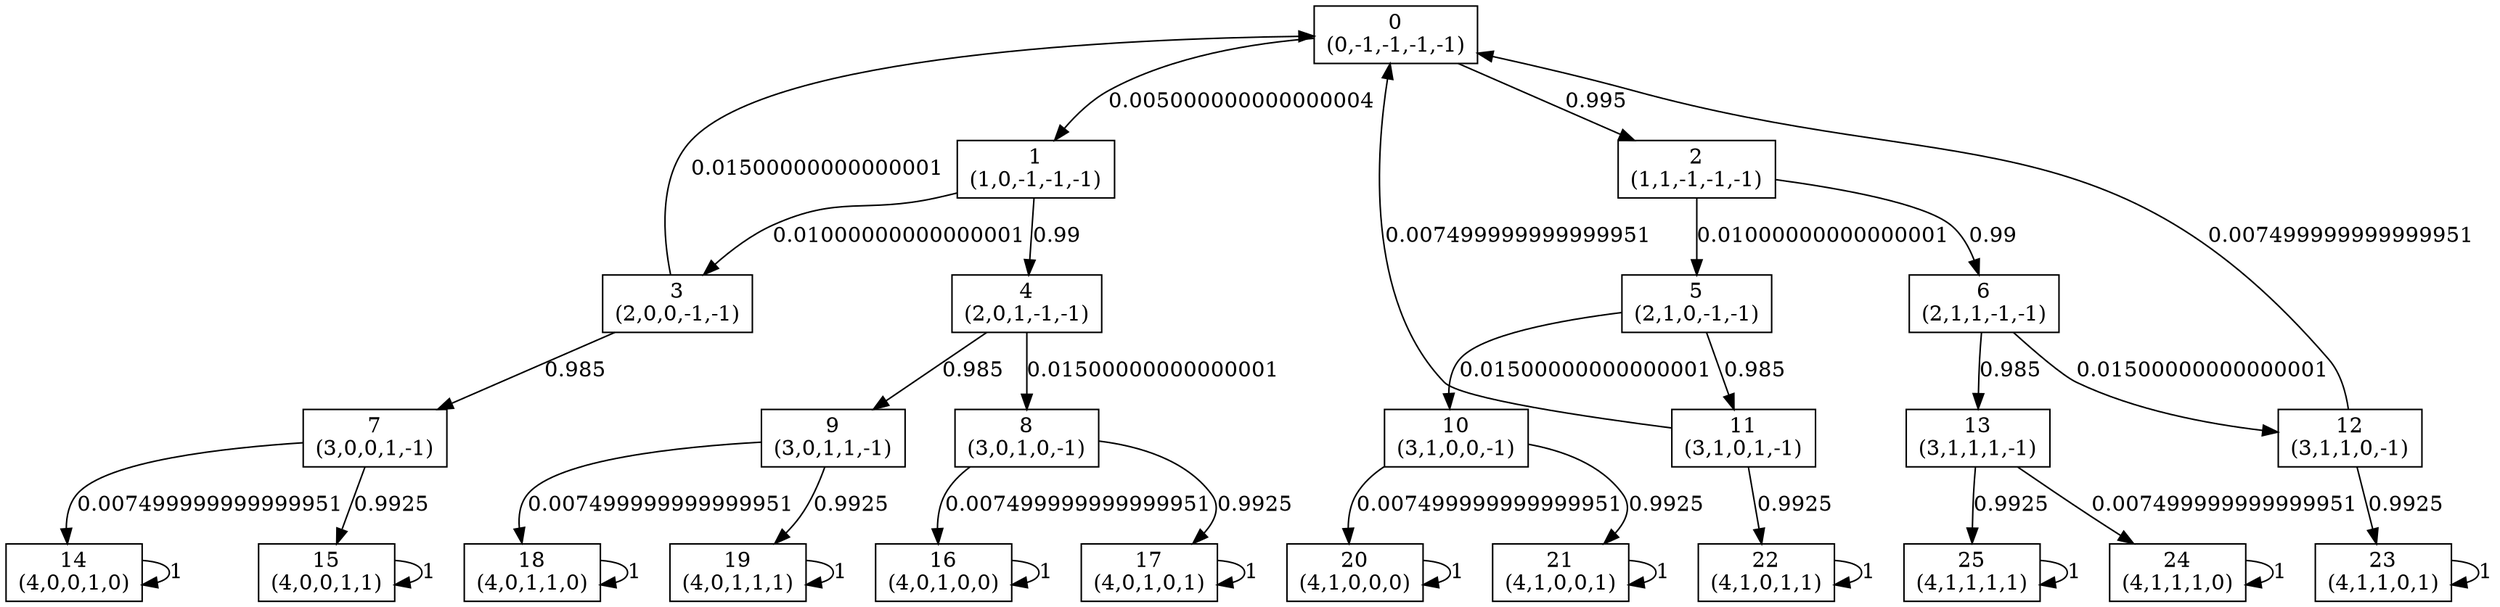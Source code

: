 digraph P {
node [shape=box];
0 -> 1 [ label="0.005000000000000004" ];
0 -> 2 [ label="0.995" ];
1 -> 3 [ label="0.01000000000000001" ];
1 -> 4 [ label="0.99" ];
2 -> 5 [ label="0.01000000000000001" ];
2 -> 6 [ label="0.99" ];
3 -> 0 [ label="0.01500000000000001" ];
3 -> 7 [ label="0.985" ];
4 -> 8 [ label="0.01500000000000001" ];
4 -> 9 [ label="0.985" ];
5 -> 10 [ label="0.01500000000000001" ];
5 -> 11 [ label="0.985" ];
6 -> 12 [ label="0.01500000000000001" ];
6 -> 13 [ label="0.985" ];
7 -> 14 [ label="0.007499999999999951" ];
7 -> 15 [ label="0.9925" ];
8 -> 16 [ label="0.007499999999999951" ];
8 -> 17 [ label="0.9925" ];
9 -> 18 [ label="0.007499999999999951" ];
9 -> 19 [ label="0.9925" ];
10 -> 20 [ label="0.007499999999999951" ];
10 -> 21 [ label="0.9925" ];
11 -> 0 [ label="0.007499999999999951" ];
11 -> 22 [ label="0.9925" ];
12 -> 0 [ label="0.007499999999999951" ];
12 -> 23 [ label="0.9925" ];
13 -> 24 [ label="0.007499999999999951" ];
13 -> 25 [ label="0.9925" ];
14 -> 14 [ label="1" ];
15 -> 15 [ label="1" ];
16 -> 16 [ label="1" ];
17 -> 17 [ label="1" ];
18 -> 18 [ label="1" ];
19 -> 19 [ label="1" ];
20 -> 20 [ label="1" ];
21 -> 21 [ label="1" ];
22 -> 22 [ label="1" ];
23 -> 23 [ label="1" ];
24 -> 24 [ label="1" ];
25 -> 25 [ label="1" ];
0 [label="0\n(0,-1,-1,-1,-1)"];
1 [label="1\n(1,0,-1,-1,-1)"];
2 [label="2\n(1,1,-1,-1,-1)"];
3 [label="3\n(2,0,0,-1,-1)"];
4 [label="4\n(2,0,1,-1,-1)"];
5 [label="5\n(2,1,0,-1,-1)"];
6 [label="6\n(2,1,1,-1,-1)"];
7 [label="7\n(3,0,0,1,-1)"];
8 [label="8\n(3,0,1,0,-1)"];
9 [label="9\n(3,0,1,1,-1)"];
10 [label="10\n(3,1,0,0,-1)"];
11 [label="11\n(3,1,0,1,-1)"];
12 [label="12\n(3,1,1,0,-1)"];
13 [label="13\n(3,1,1,1,-1)"];
14 [label="14\n(4,0,0,1,0)"];
15 [label="15\n(4,0,0,1,1)"];
16 [label="16\n(4,0,1,0,0)"];
17 [label="17\n(4,0,1,0,1)"];
18 [label="18\n(4,0,1,1,0)"];
19 [label="19\n(4,0,1,1,1)"];
20 [label="20\n(4,1,0,0,0)"];
21 [label="21\n(4,1,0,0,1)"];
22 [label="22\n(4,1,0,1,1)"];
23 [label="23\n(4,1,1,0,1)"];
24 [label="24\n(4,1,1,1,0)"];
25 [label="25\n(4,1,1,1,1)"];
}
